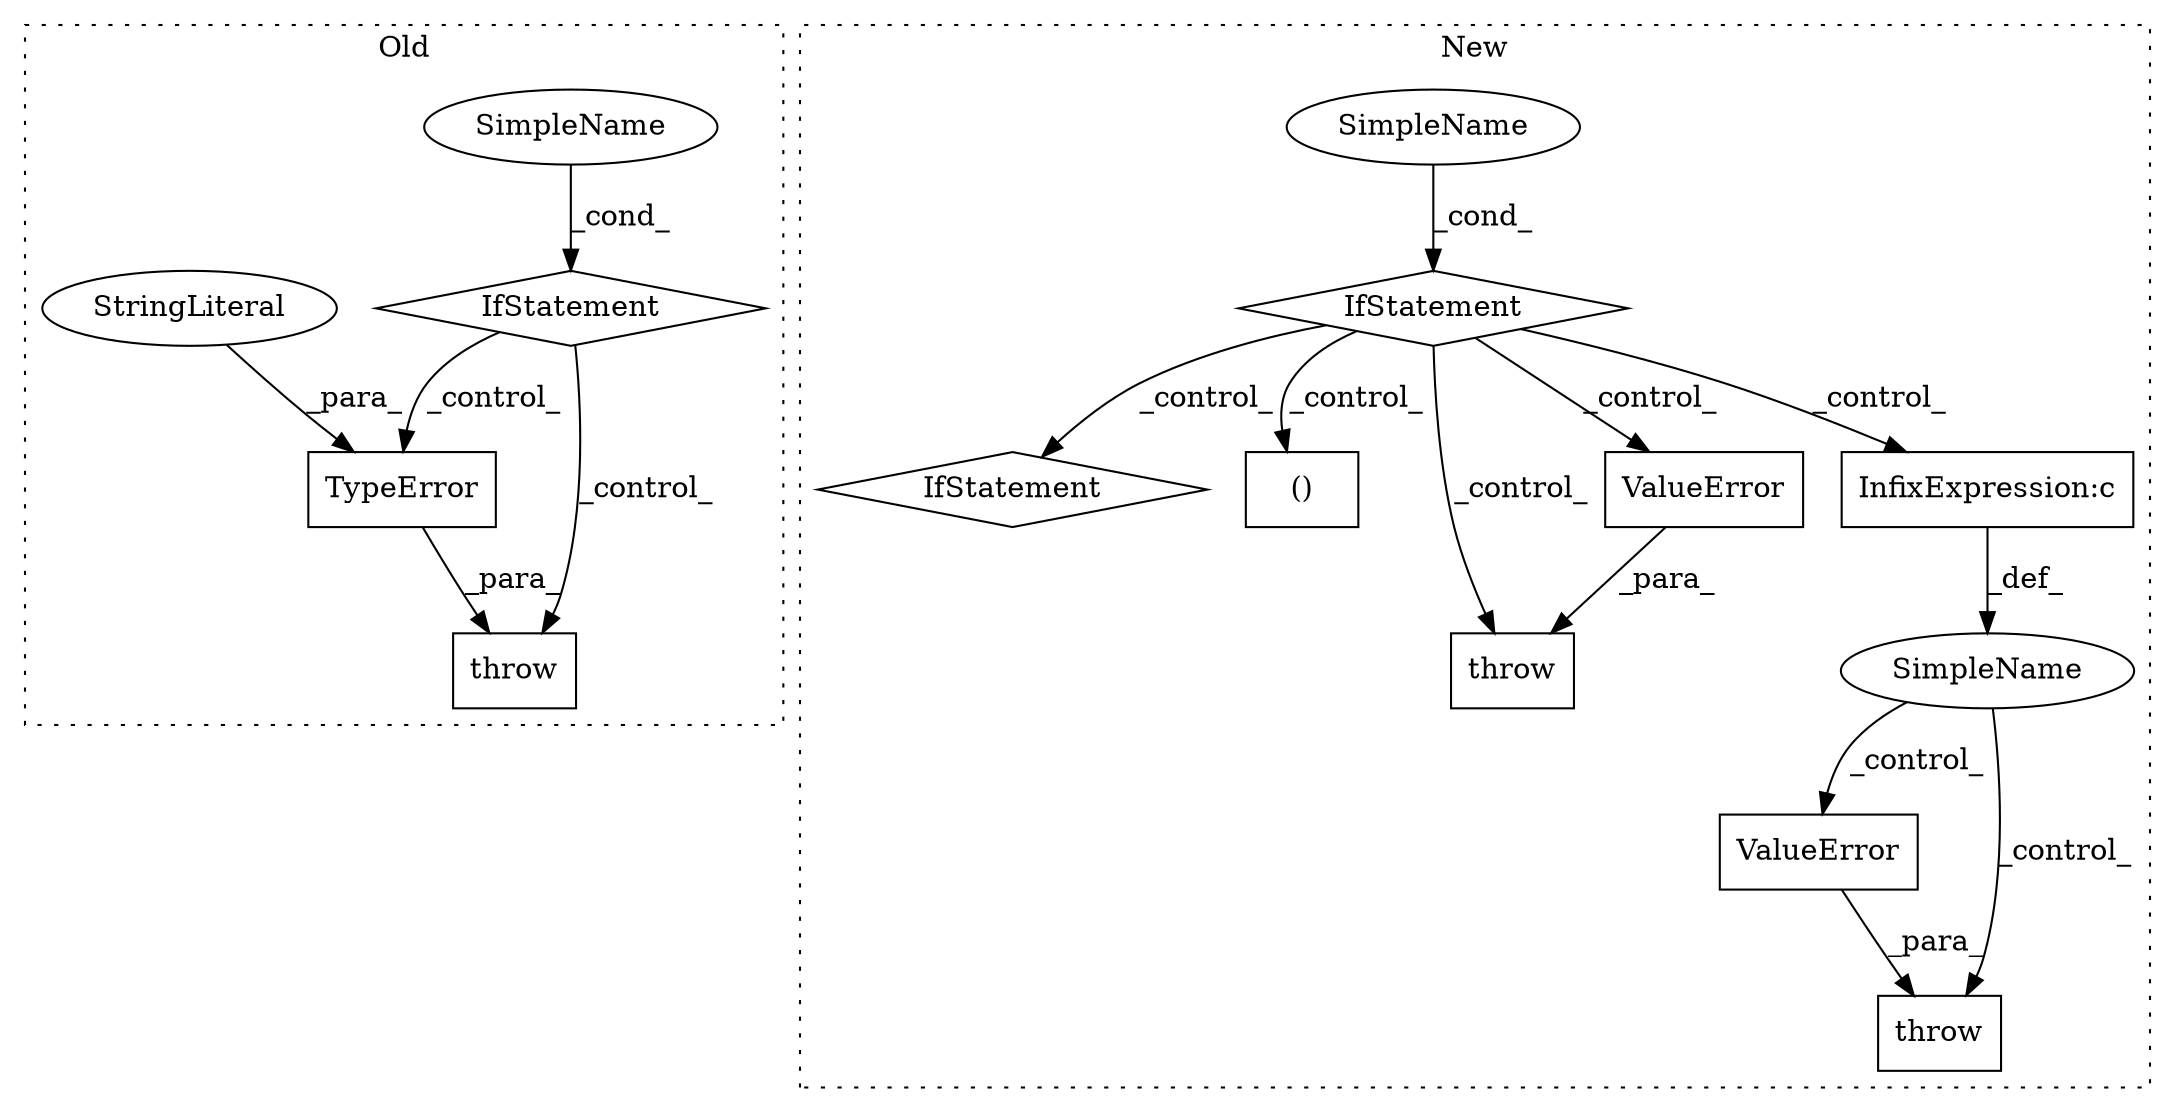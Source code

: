 digraph G {
subgraph cluster0 {
1 [label="TypeError" a="32" s="2363,2406" l="10,1" shape="box"];
4 [label="throw" a="53" s="2357" l="6" shape="box"];
7 [label="IfStatement" a="25" s="2097,2128" l="4,2" shape="diamond"];
8 [label="SimpleName" a="42" s="" l="" shape="ellipse"];
9 [label="StringLiteral" a="45" s="2373" l="33" shape="ellipse"];
label = "Old";
style="dotted";
}
subgraph cluster1 {
2 [label="ValueError" a="32" s="2974,3034" l="11,1" shape="box"];
3 [label="throw" a="53" s="2968" l="6" shape="box"];
5 [label="SimpleName" a="42" s="" l="" shape="ellipse"];
6 [label="IfStatement" a="25" s="2008,2048" l="4,2" shape="diamond"];
10 [label="SimpleName" a="42" s="" l="" shape="ellipse"];
11 [label="IfStatement" a="25" s="2058,2067" l="4,2" shape="diamond"];
12 [label="()" a="106" s="2151" l="15" shape="box"];
13 [label="throw" a="53" s="2322" l="6" shape="box"];
14 [label="ValueError" a="32" s="2328,2386" l="11,1" shape="box"];
15 [label="InfixExpression:c" a="27" s="2893" l="4" shape="box"];
label = "New";
style="dotted";
}
1 -> 4 [label="_para_"];
2 -> 3 [label="_para_"];
5 -> 6 [label="_cond_"];
6 -> 12 [label="_control_"];
6 -> 15 [label="_control_"];
6 -> 11 [label="_control_"];
6 -> 13 [label="_control_"];
6 -> 14 [label="_control_"];
7 -> 1 [label="_control_"];
7 -> 4 [label="_control_"];
8 -> 7 [label="_cond_"];
9 -> 1 [label="_para_"];
10 -> 2 [label="_control_"];
10 -> 3 [label="_control_"];
14 -> 13 [label="_para_"];
15 -> 10 [label="_def_"];
}